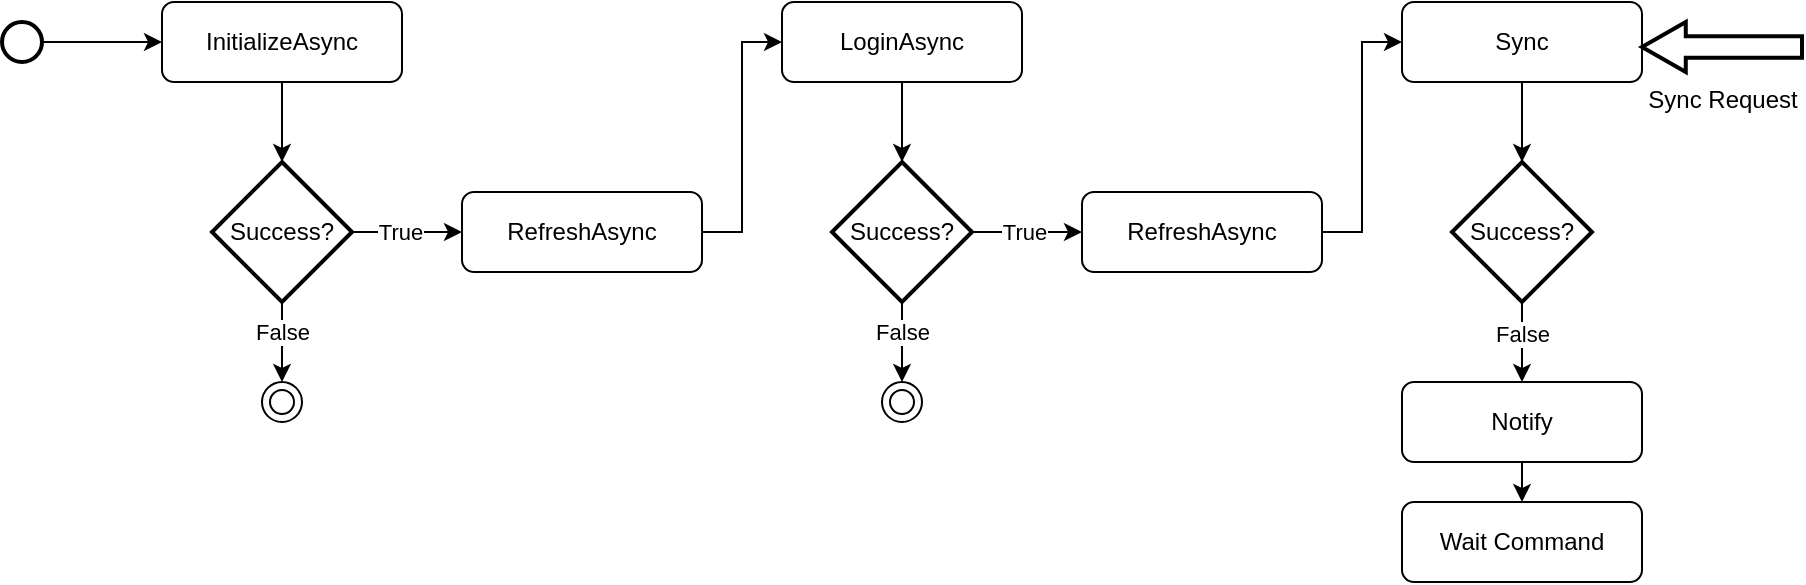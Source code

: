 <mxfile version="15.2.7" type="device"><diagram id="C5RBs43oDa-KdzZeNtuy" name="Page-1"><mxGraphModel dx="1292" dy="753" grid="1" gridSize="10" guides="1" tooltips="1" connect="1" arrows="1" fold="1" page="1" pageScale="1" pageWidth="1169" pageHeight="827" math="0" shadow="0"><root><mxCell id="WIyWlLk6GJQsqaUBKTNV-0"/><mxCell id="WIyWlLk6GJQsqaUBKTNV-1" parent="WIyWlLk6GJQsqaUBKTNV-0"/><mxCell id="ZQq3OvFloOn-K46KJoPK-9" style="edgeStyle=orthogonalEdgeStyle;rounded=0;orthogonalLoop=1;jettySize=auto;html=1;exitX=0.5;exitY=1;exitDx=0;exitDy=0;entryX=0.5;entryY=0;entryDx=0;entryDy=0;entryPerimeter=0;" edge="1" parent="WIyWlLk6GJQsqaUBKTNV-1" source="WIyWlLk6GJQsqaUBKTNV-3" target="ZQq3OvFloOn-K46KJoPK-7"><mxGeometry relative="1" as="geometry"/></mxCell><mxCell id="WIyWlLk6GJQsqaUBKTNV-3" value="InitializeAsync" style="rounded=1;whiteSpace=wrap;html=1;fontSize=12;glass=0;strokeWidth=1;shadow=0;" parent="WIyWlLk6GJQsqaUBKTNV-1" vertex="1"><mxGeometry x="140" y="40" width="120" height="40" as="geometry"/></mxCell><mxCell id="ZQq3OvFloOn-K46KJoPK-21" style="edgeStyle=orthogonalEdgeStyle;rounded=0;orthogonalLoop=1;jettySize=auto;html=1;exitX=1;exitY=0.5;exitDx=0;exitDy=0;entryX=0;entryY=0.5;entryDx=0;entryDy=0;" edge="1" parent="WIyWlLk6GJQsqaUBKTNV-1" source="ZQq3OvFloOn-K46KJoPK-0" target="ZQq3OvFloOn-K46KJoPK-3"><mxGeometry relative="1" as="geometry"/></mxCell><mxCell id="ZQq3OvFloOn-K46KJoPK-0" value="RefreshAsync" style="rounded=1;whiteSpace=wrap;html=1;fontSize=12;glass=0;strokeWidth=1;shadow=0;" vertex="1" parent="WIyWlLk6GJQsqaUBKTNV-1"><mxGeometry x="290" y="135" width="120" height="40" as="geometry"/></mxCell><mxCell id="ZQq3OvFloOn-K46KJoPK-19" style="edgeStyle=orthogonalEdgeStyle;rounded=0;orthogonalLoop=1;jettySize=auto;html=1;exitX=0.5;exitY=1;exitDx=0;exitDy=0;entryX=0.5;entryY=0;entryDx=0;entryDy=0;entryPerimeter=0;" edge="1" parent="WIyWlLk6GJQsqaUBKTNV-1" source="ZQq3OvFloOn-K46KJoPK-3" target="ZQq3OvFloOn-K46KJoPK-17"><mxGeometry relative="1" as="geometry"/></mxCell><mxCell id="ZQq3OvFloOn-K46KJoPK-3" value="LoginAsync" style="rounded=1;whiteSpace=wrap;html=1;fontSize=12;glass=0;strokeWidth=1;shadow=0;" vertex="1" parent="WIyWlLk6GJQsqaUBKTNV-1"><mxGeometry x="450" y="40" width="120" height="40" as="geometry"/></mxCell><mxCell id="ZQq3OvFloOn-K46KJoPK-6" style="edgeStyle=orthogonalEdgeStyle;rounded=0;orthogonalLoop=1;jettySize=auto;html=1;exitX=1;exitY=0.5;exitDx=0;exitDy=0;exitPerimeter=0;entryX=0;entryY=0.5;entryDx=0;entryDy=0;" edge="1" parent="WIyWlLk6GJQsqaUBKTNV-1" source="ZQq3OvFloOn-K46KJoPK-5" target="WIyWlLk6GJQsqaUBKTNV-3"><mxGeometry relative="1" as="geometry"/></mxCell><mxCell id="ZQq3OvFloOn-K46KJoPK-5" value="" style="strokeWidth=2;html=1;shape=mxgraph.flowchart.start_2;whiteSpace=wrap;" vertex="1" parent="WIyWlLk6GJQsqaUBKTNV-1"><mxGeometry x="60" y="50" width="20" height="20" as="geometry"/></mxCell><mxCell id="ZQq3OvFloOn-K46KJoPK-10" style="edgeStyle=orthogonalEdgeStyle;rounded=0;orthogonalLoop=1;jettySize=auto;html=1;exitX=0.5;exitY=1;exitDx=0;exitDy=0;exitPerimeter=0;entryX=0.5;entryY=0;entryDx=0;entryDy=0;" edge="1" parent="WIyWlLk6GJQsqaUBKTNV-1" source="ZQq3OvFloOn-K46KJoPK-7" target="ZQq3OvFloOn-K46KJoPK-8"><mxGeometry relative="1" as="geometry"/></mxCell><mxCell id="ZQq3OvFloOn-K46KJoPK-11" value="False" style="edgeLabel;html=1;align=center;verticalAlign=middle;resizable=0;points=[];" vertex="1" connectable="0" parent="ZQq3OvFloOn-K46KJoPK-10"><mxGeometry x="-0.244" relative="1" as="geometry"><mxPoint as="offset"/></mxGeometry></mxCell><mxCell id="ZQq3OvFloOn-K46KJoPK-20" style="edgeStyle=orthogonalEdgeStyle;rounded=0;orthogonalLoop=1;jettySize=auto;html=1;exitX=1;exitY=0.5;exitDx=0;exitDy=0;exitPerimeter=0;entryX=0;entryY=0.5;entryDx=0;entryDy=0;" edge="1" parent="WIyWlLk6GJQsqaUBKTNV-1" source="ZQq3OvFloOn-K46KJoPK-7" target="ZQq3OvFloOn-K46KJoPK-0"><mxGeometry relative="1" as="geometry"/></mxCell><mxCell id="ZQq3OvFloOn-K46KJoPK-33" value="True" style="edgeLabel;html=1;align=center;verticalAlign=middle;resizable=0;points=[];" vertex="1" connectable="0" parent="ZQq3OvFloOn-K46KJoPK-20"><mxGeometry x="-0.128" relative="1" as="geometry"><mxPoint as="offset"/></mxGeometry></mxCell><mxCell id="ZQq3OvFloOn-K46KJoPK-7" value="Success?" style="strokeWidth=2;html=1;shape=mxgraph.flowchart.decision;whiteSpace=wrap;" vertex="1" parent="WIyWlLk6GJQsqaUBKTNV-1"><mxGeometry x="165" y="120" width="70" height="70" as="geometry"/></mxCell><mxCell id="ZQq3OvFloOn-K46KJoPK-8" value="" style="ellipse;shape=doubleEllipse;whiteSpace=wrap;html=1;aspect=fixed;" vertex="1" parent="WIyWlLk6GJQsqaUBKTNV-1"><mxGeometry x="190" y="230" width="20" height="20" as="geometry"/></mxCell><mxCell id="ZQq3OvFloOn-K46KJoPK-15" style="edgeStyle=orthogonalEdgeStyle;rounded=0;orthogonalLoop=1;jettySize=auto;html=1;exitX=0.5;exitY=1;exitDx=0;exitDy=0;exitPerimeter=0;entryX=0.5;entryY=0;entryDx=0;entryDy=0;" edge="1" parent="WIyWlLk6GJQsqaUBKTNV-1" source="ZQq3OvFloOn-K46KJoPK-17" target="ZQq3OvFloOn-K46KJoPK-18"><mxGeometry relative="1" as="geometry"/></mxCell><mxCell id="ZQq3OvFloOn-K46KJoPK-16" value="False" style="edgeLabel;html=1;align=center;verticalAlign=middle;resizable=0;points=[];" vertex="1" connectable="0" parent="ZQq3OvFloOn-K46KJoPK-15"><mxGeometry x="-0.244" relative="1" as="geometry"><mxPoint as="offset"/></mxGeometry></mxCell><mxCell id="ZQq3OvFloOn-K46KJoPK-30" style="edgeStyle=orthogonalEdgeStyle;rounded=0;orthogonalLoop=1;jettySize=auto;html=1;exitX=1;exitY=0.5;exitDx=0;exitDy=0;exitPerimeter=0;entryX=0;entryY=0.5;entryDx=0;entryDy=0;" edge="1" parent="WIyWlLk6GJQsqaUBKTNV-1" source="ZQq3OvFloOn-K46KJoPK-17" target="ZQq3OvFloOn-K46KJoPK-23"><mxGeometry relative="1" as="geometry"/></mxCell><mxCell id="ZQq3OvFloOn-K46KJoPK-34" value="True" style="edgeLabel;html=1;align=center;verticalAlign=middle;resizable=0;points=[];" vertex="1" connectable="0" parent="ZQq3OvFloOn-K46KJoPK-30"><mxGeometry x="-0.285" y="1" relative="1" as="geometry"><mxPoint x="6" y="1" as="offset"/></mxGeometry></mxCell><mxCell id="ZQq3OvFloOn-K46KJoPK-17" value="Success?" style="strokeWidth=2;html=1;shape=mxgraph.flowchart.decision;whiteSpace=wrap;" vertex="1" parent="WIyWlLk6GJQsqaUBKTNV-1"><mxGeometry x="475" y="120" width="70" height="70" as="geometry"/></mxCell><mxCell id="ZQq3OvFloOn-K46KJoPK-18" value="" style="ellipse;shape=doubleEllipse;whiteSpace=wrap;html=1;aspect=fixed;" vertex="1" parent="WIyWlLk6GJQsqaUBKTNV-1"><mxGeometry x="500" y="230" width="20" height="20" as="geometry"/></mxCell><mxCell id="ZQq3OvFloOn-K46KJoPK-22" style="edgeStyle=orthogonalEdgeStyle;rounded=0;orthogonalLoop=1;jettySize=auto;html=1;exitX=1;exitY=0.5;exitDx=0;exitDy=0;entryX=0;entryY=0.5;entryDx=0;entryDy=0;" edge="1" parent="WIyWlLk6GJQsqaUBKTNV-1" source="ZQq3OvFloOn-K46KJoPK-23" target="ZQq3OvFloOn-K46KJoPK-25"><mxGeometry relative="1" as="geometry"/></mxCell><mxCell id="ZQq3OvFloOn-K46KJoPK-23" value="RefreshAsync" style="rounded=1;whiteSpace=wrap;html=1;fontSize=12;glass=0;strokeWidth=1;shadow=0;" vertex="1" parent="WIyWlLk6GJQsqaUBKTNV-1"><mxGeometry x="600" y="135" width="120" height="40" as="geometry"/></mxCell><mxCell id="ZQq3OvFloOn-K46KJoPK-24" style="edgeStyle=orthogonalEdgeStyle;rounded=0;orthogonalLoop=1;jettySize=auto;html=1;exitX=0.5;exitY=1;exitDx=0;exitDy=0;entryX=0.5;entryY=0;entryDx=0;entryDy=0;entryPerimeter=0;" edge="1" parent="WIyWlLk6GJQsqaUBKTNV-1" source="ZQq3OvFloOn-K46KJoPK-25" target="ZQq3OvFloOn-K46KJoPK-28"><mxGeometry relative="1" as="geometry"/></mxCell><mxCell id="ZQq3OvFloOn-K46KJoPK-25" value="Sync" style="rounded=1;whiteSpace=wrap;html=1;fontSize=12;glass=0;strokeWidth=1;shadow=0;" vertex="1" parent="WIyWlLk6GJQsqaUBKTNV-1"><mxGeometry x="760" y="40" width="120" height="40" as="geometry"/></mxCell><mxCell id="ZQq3OvFloOn-K46KJoPK-26" style="edgeStyle=orthogonalEdgeStyle;rounded=0;orthogonalLoop=1;jettySize=auto;html=1;exitX=0.5;exitY=1;exitDx=0;exitDy=0;exitPerimeter=0;entryX=0.5;entryY=0;entryDx=0;entryDy=0;" edge="1" parent="WIyWlLk6GJQsqaUBKTNV-1" source="ZQq3OvFloOn-K46KJoPK-28"><mxGeometry relative="1" as="geometry"><mxPoint x="820" y="230" as="targetPoint"/></mxGeometry></mxCell><mxCell id="ZQq3OvFloOn-K46KJoPK-27" value="False" style="edgeLabel;html=1;align=center;verticalAlign=middle;resizable=0;points=[];" vertex="1" connectable="0" parent="ZQq3OvFloOn-K46KJoPK-26"><mxGeometry x="-0.244" relative="1" as="geometry"><mxPoint as="offset"/></mxGeometry></mxCell><mxCell id="ZQq3OvFloOn-K46KJoPK-28" value="Success?" style="strokeWidth=2;html=1;shape=mxgraph.flowchart.decision;whiteSpace=wrap;" vertex="1" parent="WIyWlLk6GJQsqaUBKTNV-1"><mxGeometry x="785" y="120" width="70" height="70" as="geometry"/></mxCell><mxCell id="ZQq3OvFloOn-K46KJoPK-43" style="edgeStyle=orthogonalEdgeStyle;rounded=0;orthogonalLoop=1;jettySize=auto;html=1;exitX=0.5;exitY=1;exitDx=0;exitDy=0;entryX=0.5;entryY=0;entryDx=0;entryDy=0;" edge="1" parent="WIyWlLk6GJQsqaUBKTNV-1" source="ZQq3OvFloOn-K46KJoPK-35" target="ZQq3OvFloOn-K46KJoPK-42"><mxGeometry relative="1" as="geometry"/></mxCell><mxCell id="ZQq3OvFloOn-K46KJoPK-35" value="Notify" style="rounded=1;whiteSpace=wrap;html=1;fontSize=12;glass=0;strokeWidth=1;shadow=0;" vertex="1" parent="WIyWlLk6GJQsqaUBKTNV-1"><mxGeometry x="760" y="230" width="120" height="40" as="geometry"/></mxCell><mxCell id="ZQq3OvFloOn-K46KJoPK-40" value="Sync Request" style="verticalLabelPosition=bottom;verticalAlign=top;html=1;strokeWidth=2;shape=mxgraph.arrows2.arrow;dy=0.57;dx=21.89;notch=0;direction=west;" vertex="1" parent="WIyWlLk6GJQsqaUBKTNV-1"><mxGeometry x="880" y="50" width="80" height="25" as="geometry"/></mxCell><mxCell id="ZQq3OvFloOn-K46KJoPK-42" value="Wait Command" style="rounded=1;whiteSpace=wrap;html=1;fontSize=12;glass=0;strokeWidth=1;shadow=0;" vertex="1" parent="WIyWlLk6GJQsqaUBKTNV-1"><mxGeometry x="760" y="290" width="120" height="40" as="geometry"/></mxCell></root></mxGraphModel></diagram></mxfile>